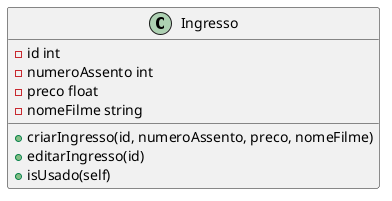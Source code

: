 @startuml

class Ingresso {
    - id int
    - numeroAssento int
    - preco float
    - nomeFilme string
    + criarIngresso(id, numeroAssento, preco, nomeFilme)
    + editarIngresso(id)
    + isUsado(self)
}

@enduml
